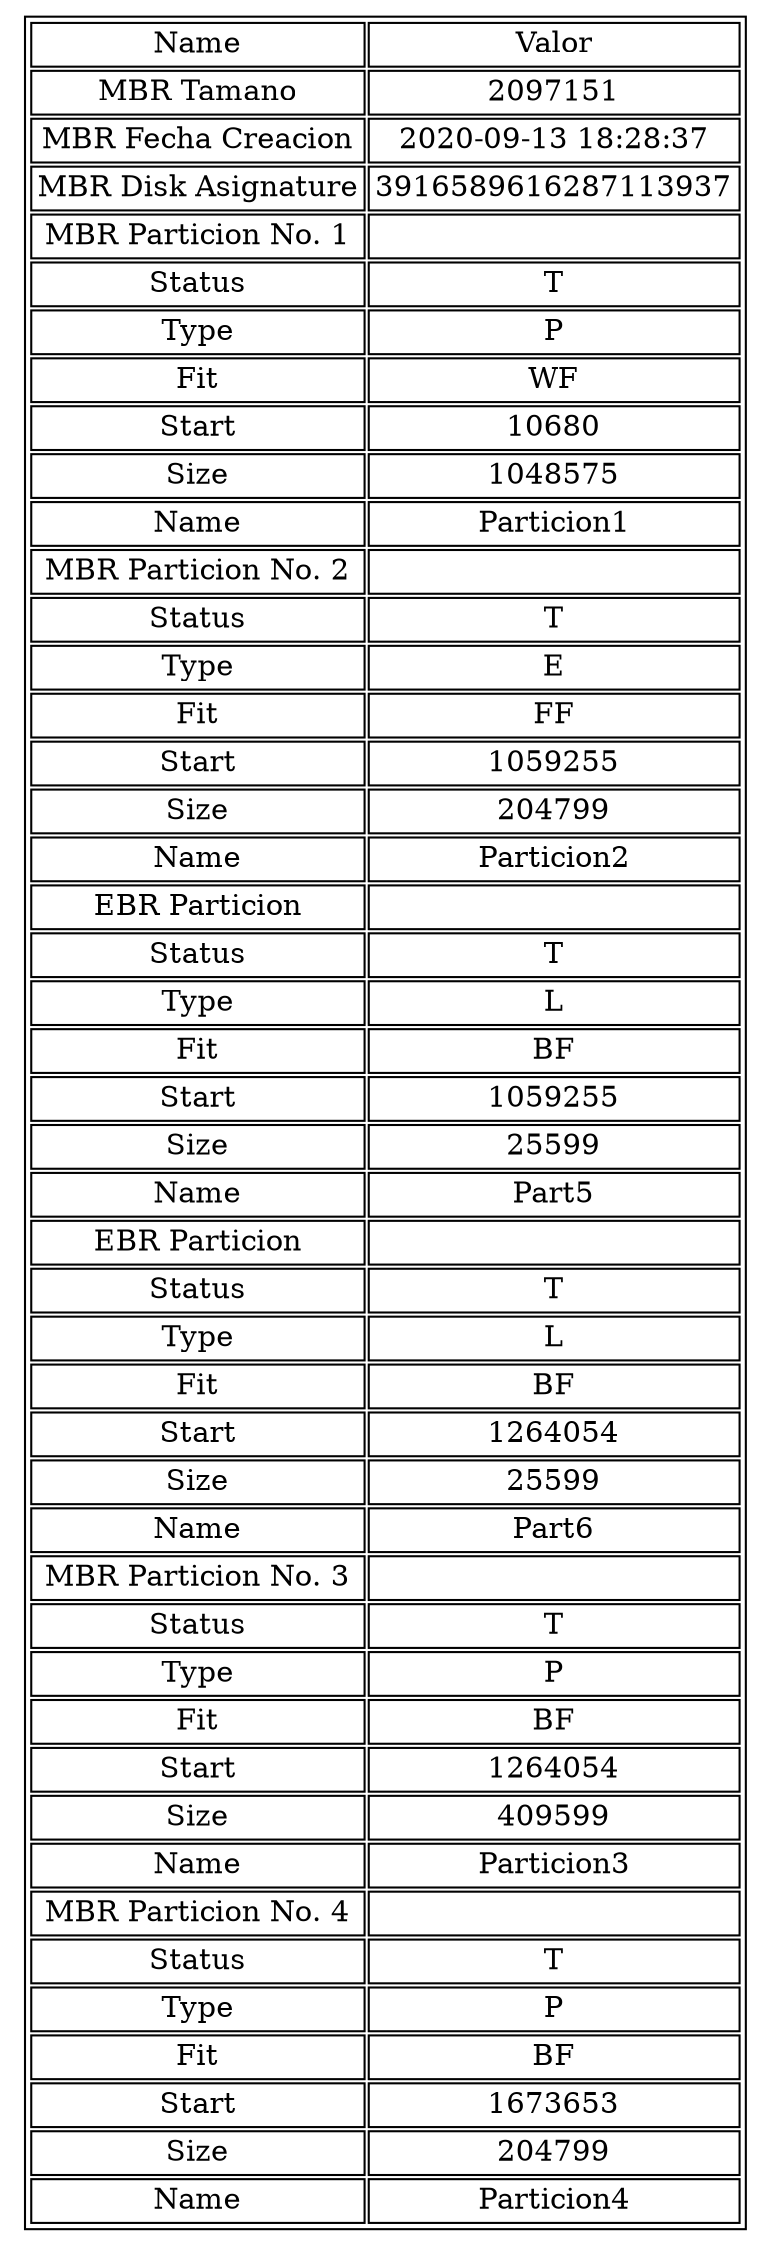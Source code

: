 digraph {
tbl [ 
shape=plaintext 
label=<
<table border='1' cellborder='1'>
<tr><td>Name</td><td>Valor</td></tr>
<tr><td>MBR Tamano</td><td>2097151</td></tr>
<tr><td>MBR Fecha Creacion</td><td>2020-09-13 18:28:37</td></tr>
<tr><td>MBR Disk Asignature</td><td>3916589616287113937</td></tr>
<tr><td>MBR Particion No. 1</td><td></td></tr>
<tr><td>Status</td><td>T</td></tr>
<tr><td>Type</td><td>P</td></tr>
<tr><td>Fit</td><td>WF</td></tr>
<tr><td>Start</td><td>10680</td></tr>
<tr><td>Size</td><td>1048575</td></tr>
<tr><td>Name</td><td>Particion1</td></tr>
<tr><td>MBR Particion No. 2</td><td></td></tr>
<tr><td>Status</td><td>T</td></tr>
<tr><td>Type</td><td>E</td></tr>
<tr><td>Fit</td><td>FF</td></tr>
<tr><td>Start</td><td>1059255</td></tr>
<tr><td>Size</td><td>204799</td></tr>
<tr><td>Name</td><td>Particion2</td></tr>
<tr><td>EBR Particion</td><td></td></tr>
<tr><td>Status</td><td>T</td></tr>
<tr><td>Type</td><td>L</td></tr>
<tr><td>Fit</td><td>BF</td></tr>
<tr><td>Start</td><td>1059255</td></tr>
<tr><td>Size</td><td>25599</td></tr>
<tr><td>Name</td><td>Part5</td></tr>
<tr><td>EBR Particion</td><td></td></tr>
<tr><td>Status</td><td>T</td></tr>
<tr><td>Type</td><td>L</td></tr>
<tr><td>Fit</td><td>BF</td></tr>
<tr><td>Start</td><td>1264054</td></tr>
<tr><td>Size</td><td>25599</td></tr>
<tr><td>Name</td><td>Part6</td></tr>
<tr><td>MBR Particion No. 3</td><td></td></tr>
<tr><td>Status</td><td>T</td></tr>
<tr><td>Type</td><td>P</td></tr>
<tr><td>Fit</td><td>BF</td></tr>
<tr><td>Start</td><td>1264054</td></tr>
<tr><td>Size</td><td>409599</td></tr>
<tr><td>Name</td><td>Particion3</td></tr>
<tr><td>MBR Particion No. 4</td><td></td></tr>
<tr><td>Status</td><td>T</td></tr>
<tr><td>Type</td><td>P</td></tr>
<tr><td>Fit</td><td>BF</td></tr>
<tr><td>Start</td><td>1673653</td></tr>
<tr><td>Size</td><td>204799</td></tr>
<tr><td>Name</td><td>Particion4</td></tr>
</table>
>];}